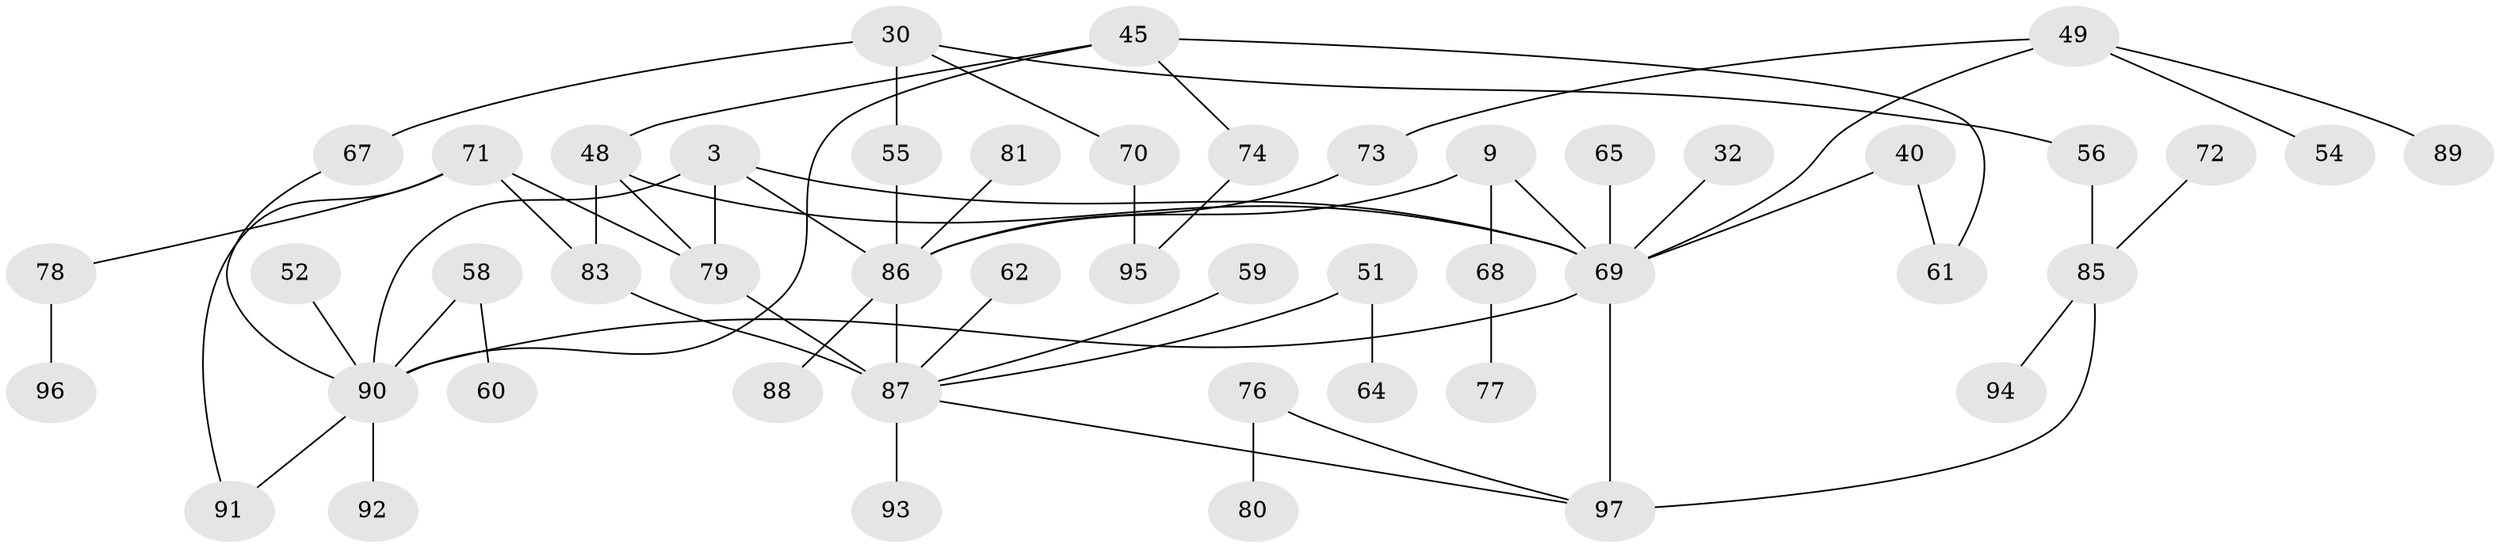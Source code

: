 // original degree distribution, {3: 0.14432989690721648, 5: 0.10309278350515463, 6: 0.020618556701030927, 7: 0.010309278350515464, 4: 0.1134020618556701, 2: 0.30927835051546393, 1: 0.29896907216494845}
// Generated by graph-tools (version 1.1) at 2025/42/03/09/25 04:42:33]
// undirected, 48 vertices, 61 edges
graph export_dot {
graph [start="1"]
  node [color=gray90,style=filled];
  3;
  9;
  30;
  32;
  40 [super="+36"];
  45;
  48;
  49;
  51;
  52;
  54;
  55;
  56;
  58;
  59;
  60;
  61;
  62;
  64;
  65;
  67 [super="+14"];
  68 [super="+57"];
  69 [super="+4+13+53"];
  70;
  71;
  72;
  73;
  74;
  76;
  77;
  78;
  79 [super="+1+2"];
  80;
  81;
  83 [super="+82"];
  85 [super="+33+47"];
  86 [super="+28+75+84"];
  87 [super="+63+35"];
  88;
  89;
  90 [super="+6+42+66"];
  91;
  92;
  93;
  94;
  95;
  96;
  97 [super="+27+39+41"];
  3 -- 79 [weight=2];
  3 -- 69 [weight=2];
  3 -- 90;
  3 -- 86;
  9 -- 69 [weight=3];
  9 -- 86;
  9 -- 68;
  30 -- 55;
  30 -- 56;
  30 -- 67 [weight=2];
  30 -- 70;
  32 -- 69;
  40 -- 69 [weight=3];
  40 -- 61;
  45 -- 74;
  45 -- 48;
  45 -- 61;
  45 -- 90;
  48 -- 83;
  48 -- 69;
  48 -- 79;
  49 -- 54;
  49 -- 89;
  49 -- 73;
  49 -- 69;
  51 -- 64;
  51 -- 87;
  52 -- 90;
  55 -- 86;
  56 -- 85;
  58 -- 60;
  58 -- 90;
  59 -- 87;
  62 -- 87;
  65 -- 69;
  67 -- 90;
  68 -- 77;
  69 -- 97 [weight=2];
  69 -- 90;
  70 -- 95;
  71 -- 78;
  71 -- 91;
  71 -- 83;
  71 -- 79;
  72 -- 85;
  73 -- 86;
  74 -- 95;
  76 -- 80;
  76 -- 97;
  78 -- 96;
  79 -- 87 [weight=2];
  81 -- 86;
  83 -- 87 [weight=2];
  85 -- 94;
  85 -- 97;
  86 -- 88;
  86 -- 87 [weight=3];
  87 -- 93;
  87 -- 97;
  90 -- 91;
  90 -- 92;
}
